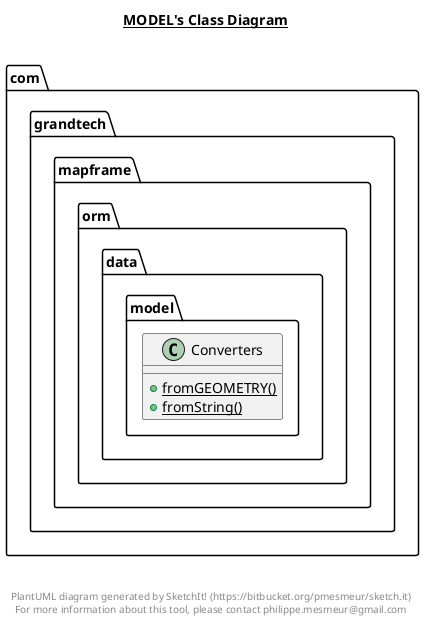 @startuml

title __MODEL's Class Diagram__\n

  namespace com.grandtech.mapframe.orm {
    namespace data {
      namespace model {
        class com.grandtech.mapframe.orm.data.model.Converters {
            {static} + fromGEOMETRY()
            {static} + fromString()
        }
      }
    }
  }
  



right footer


PlantUML diagram generated by SketchIt! (https://bitbucket.org/pmesmeur/sketch.it)
For more information about this tool, please contact philippe.mesmeur@gmail.com
endfooter

@enduml
